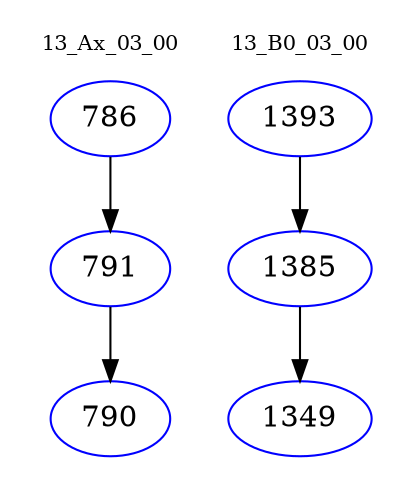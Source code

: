digraph{
subgraph cluster_0 {
color = white
label = "13_Ax_03_00";
fontsize=10;
T0_786 [label="786", color="blue"]
T0_786 -> T0_791 [color="black"]
T0_791 [label="791", color="blue"]
T0_791 -> T0_790 [color="black"]
T0_790 [label="790", color="blue"]
}
subgraph cluster_1 {
color = white
label = "13_B0_03_00";
fontsize=10;
T1_1393 [label="1393", color="blue"]
T1_1393 -> T1_1385 [color="black"]
T1_1385 [label="1385", color="blue"]
T1_1385 -> T1_1349 [color="black"]
T1_1349 [label="1349", color="blue"]
}
}
